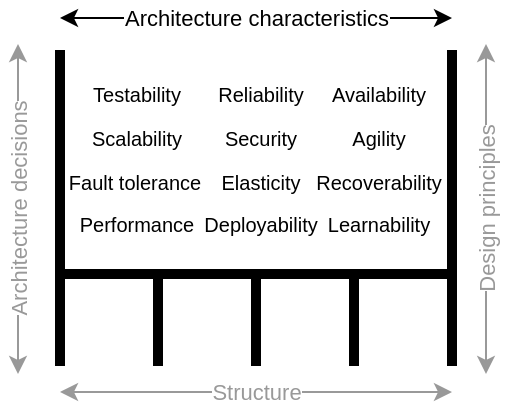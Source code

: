 <mxfile version="17.4.0" type="onedrive"><diagram id="E6hrbqREZ_qKCOW0RSxv" name="Page-1"><mxGraphModel grid="0" page="1" gridSize="10" guides="1" tooltips="1" connect="1" arrows="1" fold="1" pageScale="1" pageWidth="256" pageHeight="206" math="0" shadow="0"><root><mxCell id="0"/><mxCell id="1" parent="0"/><mxCell id="HIETMjrFZScsj_koSSxD-1" value="" style="endArrow=none;html=1;rounded=0;strokeWidth=5;" edge="1" parent="1"><mxGeometry width="50" height="50" relative="1" as="geometry"><mxPoint x="31" y="183" as="sourcePoint"/><mxPoint x="31" y="25" as="targetPoint"/></mxGeometry></mxCell><mxCell id="HIETMjrFZScsj_koSSxD-3" value="" style="endArrow=none;html=1;rounded=0;strokeWidth=5;" edge="1" parent="1"><mxGeometry width="50" height="50" relative="1" as="geometry"><mxPoint x="227" y="183" as="sourcePoint"/><mxPoint x="227" y="25" as="targetPoint"/></mxGeometry></mxCell><mxCell id="HIETMjrFZScsj_koSSxD-4" value="" style="endArrow=none;html=1;rounded=0;strokeWidth=5;" edge="1" parent="1"><mxGeometry width="50" height="50" relative="1" as="geometry"><mxPoint x="32" y="137" as="sourcePoint"/><mxPoint x="228" y="137" as="targetPoint"/></mxGeometry></mxCell><mxCell id="HIETMjrFZScsj_koSSxD-5" value="" style="endArrow=none;html=1;rounded=0;strokeWidth=5;" edge="1" parent="1"><mxGeometry width="50" height="50" relative="1" as="geometry"><mxPoint x="80" y="183" as="sourcePoint"/><mxPoint x="80" y="137" as="targetPoint"/></mxGeometry></mxCell><mxCell id="HIETMjrFZScsj_koSSxD-6" value="" style="endArrow=none;html=1;rounded=0;strokeWidth=5;" edge="1" parent="1"><mxGeometry width="50" height="50" relative="1" as="geometry"><mxPoint x="129" y="183" as="sourcePoint"/><mxPoint x="129" y="139" as="targetPoint"/></mxGeometry></mxCell><mxCell id="HIETMjrFZScsj_koSSxD-7" value="" style="endArrow=none;html=1;rounded=0;strokeWidth=5;" edge="1" parent="1"><mxGeometry width="50" height="50" relative="1" as="geometry"><mxPoint x="178" y="183" as="sourcePoint"/><mxPoint x="178" y="138" as="targetPoint"/></mxGeometry></mxCell><mxCell id="HIETMjrFZScsj_koSSxD-8" value="Architecture characteristics" style="endArrow=classic;startArrow=classic;html=1;rounded=0;strokeWidth=1;" edge="1" parent="1"><mxGeometry width="50" height="50" relative="1" as="geometry"><mxPoint x="31" y="9" as="sourcePoint"/><mxPoint x="227" y="9" as="targetPoint"/></mxGeometry></mxCell><mxCell id="HIETMjrFZScsj_koSSxD-9" value="&lt;font color=&quot;#999999&quot;&gt;Structure&lt;/font&gt;" style="endArrow=classic;startArrow=classic;html=1;rounded=0;strokeWidth=1;strokeColor=#999999;" edge="1" parent="1"><mxGeometry width="50" height="50" relative="1" as="geometry"><mxPoint x="31" y="196" as="sourcePoint"/><mxPoint x="227" y="196" as="targetPoint"/></mxGeometry></mxCell><mxCell id="HIETMjrFZScsj_koSSxD-10" value="&lt;font color=&quot;#999999&quot;&gt;Architecture decisions&lt;br&gt;&lt;/font&gt;" style="endArrow=classic;startArrow=classic;html=1;rounded=0;strokeWidth=1;strokeColor=#999999;horizontal=0;" edge="1" parent="1"><mxGeometry width="50" height="50" relative="1" as="geometry"><mxPoint x="10" y="22" as="sourcePoint"/><mxPoint x="10" y="187" as="targetPoint"/></mxGeometry></mxCell><mxCell id="HIETMjrFZScsj_koSSxD-11" value="&lt;font color=&quot;#999999&quot;&gt;Design principles&lt;br&gt;&lt;/font&gt;" style="endArrow=classic;startArrow=classic;html=1;rounded=0;strokeWidth=1;strokeColor=#999999;horizontal=0;" edge="1" parent="1"><mxGeometry width="50" height="50" relative="1" as="geometry"><mxPoint x="244" y="22" as="sourcePoint"/><mxPoint x="244" y="187" as="targetPoint"/></mxGeometry></mxCell><mxCell id="HIETMjrFZScsj_koSSxD-12" value="&lt;font color=&quot;#000000&quot; style=&quot;font-size: 10px&quot;&gt;Availability&lt;br&gt;&lt;/font&gt;" style="text;html=1;strokeColor=none;fillColor=none;align=center;verticalAlign=middle;whiteSpace=wrap;rounded=0;fontColor=#999999;" vertex="1" parent="1"><mxGeometry x="168" y="39" width="45" height="15" as="geometry"/></mxCell><mxCell id="HIETMjrFZScsj_koSSxD-13" value="&lt;font color=&quot;#000000&quot; style=&quot;font-size: 10px&quot;&gt;Reliability&lt;/font&gt;" style="text;html=1;strokeColor=none;fillColor=none;align=center;verticalAlign=middle;whiteSpace=wrap;rounded=0;fontColor=#999999;" vertex="1" parent="1"><mxGeometry x="108.5" y="39" width="45" height="15" as="geometry"/></mxCell><mxCell id="HIETMjrFZScsj_koSSxD-14" value="&lt;font color=&quot;#000000&quot; style=&quot;font-size: 10px&quot;&gt;Testability&lt;/font&gt;" style="text;html=1;strokeColor=none;fillColor=none;align=center;verticalAlign=middle;whiteSpace=wrap;rounded=0;fontColor=#999999;" vertex="1" parent="1"><mxGeometry x="46.5" y="39" width="45" height="15" as="geometry"/></mxCell><mxCell id="HIETMjrFZScsj_koSSxD-15" value="&lt;font color=&quot;#000000&quot; style=&quot;font-size: 10px&quot;&gt;Agility&lt;br&gt;&lt;/font&gt;" style="text;html=1;strokeColor=none;fillColor=none;align=center;verticalAlign=middle;whiteSpace=wrap;rounded=0;fontColor=#999999;" vertex="1" parent="1"><mxGeometry x="168" y="61" width="45" height="15" as="geometry"/></mxCell><mxCell id="HIETMjrFZScsj_koSSxD-16" value="&lt;font color=&quot;#000000&quot; style=&quot;font-size: 10px&quot;&gt;Security&lt;/font&gt;" style="text;html=1;strokeColor=none;fillColor=none;align=center;verticalAlign=middle;whiteSpace=wrap;rounded=0;fontColor=#999999;" vertex="1" parent="1"><mxGeometry x="108.5" y="61" width="45" height="15" as="geometry"/></mxCell><mxCell id="HIETMjrFZScsj_koSSxD-17" value="&lt;font color=&quot;#000000&quot; style=&quot;font-size: 10px&quot;&gt;Scalability&lt;/font&gt;" style="text;html=1;strokeColor=none;fillColor=none;align=center;verticalAlign=middle;whiteSpace=wrap;rounded=0;fontColor=#999999;" vertex="1" parent="1"><mxGeometry x="46.5" y="61" width="45" height="15" as="geometry"/></mxCell><mxCell id="HIETMjrFZScsj_koSSxD-18" value="&lt;font color=&quot;#000000&quot; style=&quot;font-size: 10px&quot;&gt;Recoverability&lt;br&gt;&lt;/font&gt;" style="text;html=1;strokeColor=none;fillColor=none;align=center;verticalAlign=middle;whiteSpace=wrap;rounded=0;fontColor=#999999;" vertex="1" parent="1"><mxGeometry x="168" y="83" width="45" height="15" as="geometry"/></mxCell><mxCell id="HIETMjrFZScsj_koSSxD-19" value="&lt;font color=&quot;#000000&quot; style=&quot;font-size: 10px&quot;&gt;Elasticity&lt;/font&gt;" style="text;html=1;strokeColor=none;fillColor=none;align=center;verticalAlign=middle;whiteSpace=wrap;rounded=0;fontColor=#999999;" vertex="1" parent="1"><mxGeometry x="108.5" y="83" width="45" height="15" as="geometry"/></mxCell><mxCell id="HIETMjrFZScsj_koSSxD-20" value="&lt;font color=&quot;#000000&quot; style=&quot;font-size: 10px&quot;&gt;Fault tolerance&lt;/font&gt;" style="text;html=1;strokeColor=none;fillColor=none;align=center;verticalAlign=middle;whiteSpace=wrap;rounded=0;fontColor=#999999;" vertex="1" parent="1"><mxGeometry x="32" y="83" width="72.5" height="15" as="geometry"/></mxCell><mxCell id="HIETMjrFZScsj_koSSxD-21" value="&lt;font color=&quot;#000000&quot; style=&quot;font-size: 10px&quot;&gt;Learnability&lt;br&gt;&lt;/font&gt;" style="text;html=1;strokeColor=none;fillColor=none;align=center;verticalAlign=middle;whiteSpace=wrap;rounded=0;fontColor=#999999;" vertex="1" parent="1"><mxGeometry x="168" y="104" width="45" height="15" as="geometry"/></mxCell><mxCell id="HIETMjrFZScsj_koSSxD-22" value="&lt;font color=&quot;#000000&quot; style=&quot;font-size: 10px&quot;&gt;Deployability&lt;/font&gt;" style="text;html=1;strokeColor=none;fillColor=none;align=center;verticalAlign=middle;whiteSpace=wrap;rounded=0;fontColor=#999999;" vertex="1" parent="1"><mxGeometry x="108.5" y="104" width="45" height="15" as="geometry"/></mxCell><mxCell id="HIETMjrFZScsj_koSSxD-23" value="&lt;font color=&quot;#000000&quot; style=&quot;font-size: 10px&quot;&gt;Performance&lt;/font&gt;" style="text;html=1;strokeColor=none;fillColor=none;align=center;verticalAlign=middle;whiteSpace=wrap;rounded=0;fontColor=#999999;" vertex="1" parent="1"><mxGeometry x="46.5" y="104" width="45" height="15" as="geometry"/></mxCell></root></mxGraphModel></diagram></mxfile>